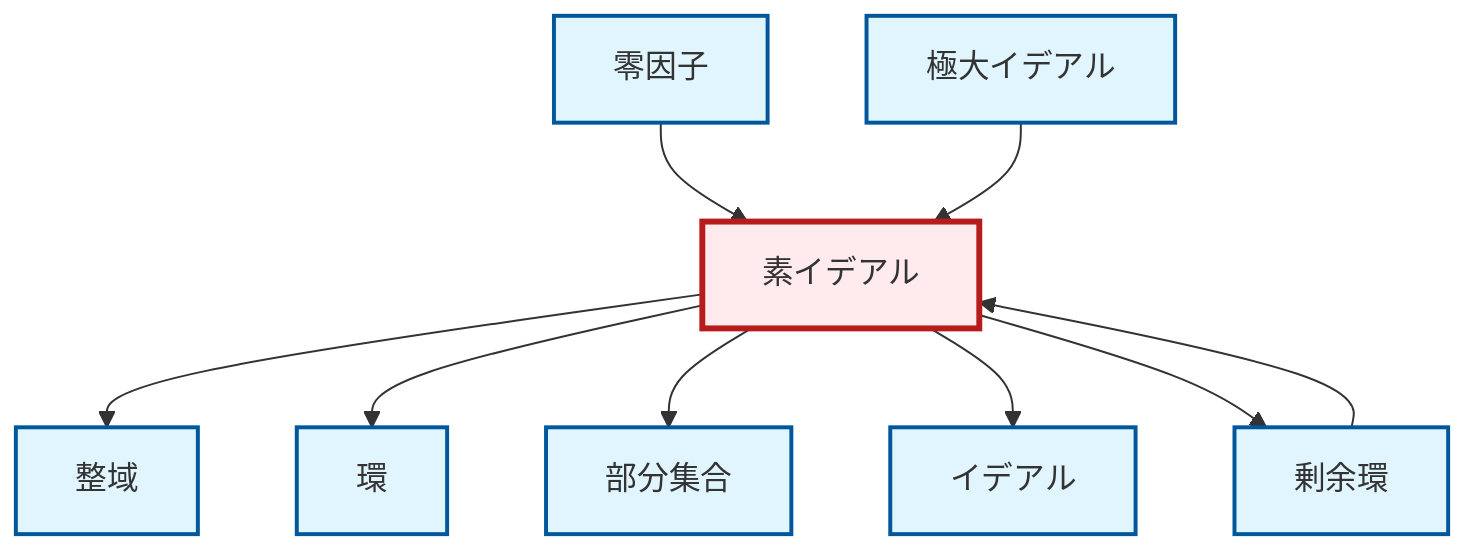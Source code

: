 graph TD
    classDef definition fill:#e1f5fe,stroke:#01579b,stroke-width:2px
    classDef theorem fill:#f3e5f5,stroke:#4a148c,stroke-width:2px
    classDef axiom fill:#fff3e0,stroke:#e65100,stroke-width:2px
    classDef example fill:#e8f5e9,stroke:#1b5e20,stroke-width:2px
    classDef current fill:#ffebee,stroke:#b71c1c,stroke-width:3px
    def-maximal-ideal["極大イデアル"]:::definition
    def-quotient-ring["剰余環"]:::definition
    def-subset["部分集合"]:::definition
    def-zero-divisor["零因子"]:::definition
    def-ring["環"]:::definition
    def-ideal["イデアル"]:::definition
    def-prime-ideal["素イデアル"]:::definition
    def-integral-domain["整域"]:::definition
    def-prime-ideal --> def-integral-domain
    def-prime-ideal --> def-ring
    def-quotient-ring --> def-prime-ideal
    def-prime-ideal --> def-subset
    def-prime-ideal --> def-ideal
    def-zero-divisor --> def-prime-ideal
    def-prime-ideal --> def-quotient-ring
    def-maximal-ideal --> def-prime-ideal
    class def-prime-ideal current